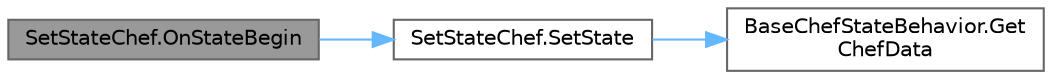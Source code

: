 digraph "SetStateChef.OnStateBegin"
{
 // LATEX_PDF_SIZE
  bgcolor="transparent";
  edge [fontname=Helvetica,fontsize=10,labelfontname=Helvetica,labelfontsize=10];
  node [fontname=Helvetica,fontsize=10,shape=box,height=0.2,width=0.4];
  rankdir="LR";
  Node1 [id="Node000001",label="SetStateChef.OnStateBegin",height=0.2,width=0.4,color="gray40", fillcolor="grey60", style="filled", fontcolor="black",tooltip=" "];
  Node1 -> Node2 [id="edge1_Node000001_Node000002",color="steelblue1",style="solid",tooltip=" "];
  Node2 [id="Node000002",label="SetStateChef.SetState",height=0.2,width=0.4,color="grey40", fillcolor="white", style="filled",URL="$class_set_state_chef.html#a82054af61cb2c88aef3cb3e3b3e35db8",tooltip=" "];
  Node2 -> Node3 [id="edge2_Node000002_Node000003",color="steelblue1",style="solid",tooltip=" "];
  Node3 [id="Node000003",label="BaseChefStateBehavior.Get\lChefData",height=0.2,width=0.4,color="grey40", fillcolor="white", style="filled",URL="$class_base_chef_state_behavior.html#a9a0d4bfb072ce7f857185330afac972d",tooltip="シェフ情報が存在するかのチェック"];
}
